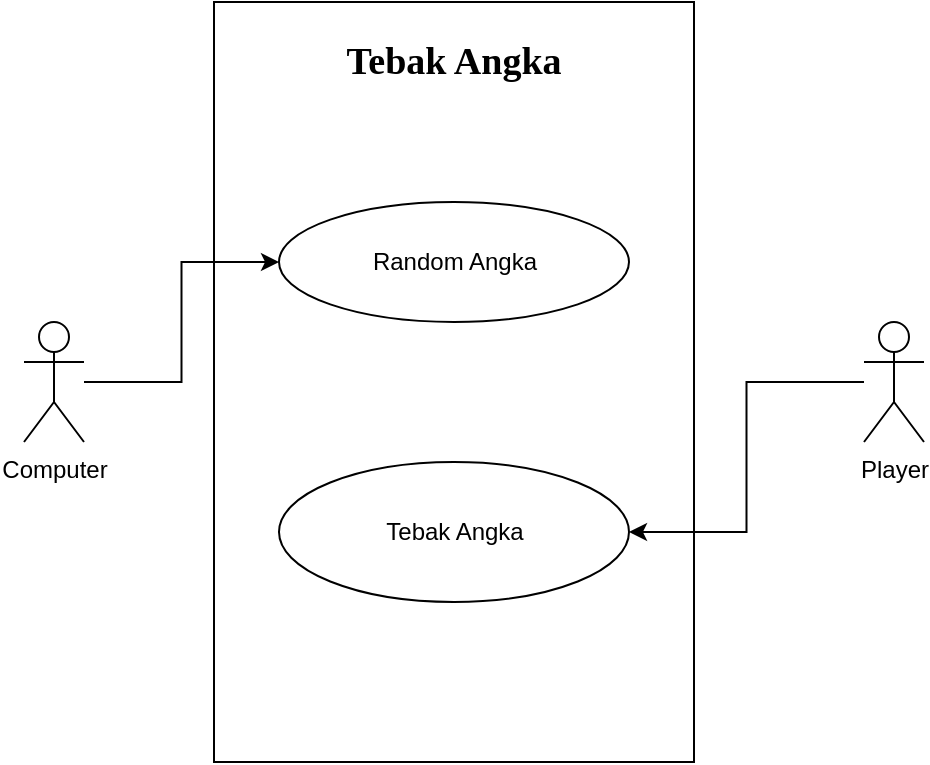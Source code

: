 <mxfile version="21.6.8" type="github">
  <diagram name="Page-1" id="v7MPocIv08fuCZ2IWvXY">
    <mxGraphModel dx="477" dy="1400" grid="1" gridSize="10" guides="1" tooltips="1" connect="1" arrows="1" fold="1" page="1" pageScale="1" pageWidth="850" pageHeight="1100" math="0" shadow="0">
      <root>
        <mxCell id="0" />
        <mxCell id="1" parent="0" />
        <mxCell id="63IOq9YHoVvW6bgtSdvj-19" value="" style="edgeStyle=orthogonalEdgeStyle;rounded=0;orthogonalLoop=1;jettySize=auto;html=1;entryX=0;entryY=0.5;entryDx=0;entryDy=0;" edge="1" parent="1" source="63IOq9YHoVvW6bgtSdvj-1" target="63IOq9YHoVvW6bgtSdvj-18">
          <mxGeometry relative="1" as="geometry" />
        </mxCell>
        <mxCell id="63IOq9YHoVvW6bgtSdvj-1" value="Computer" style="shape=umlActor;verticalLabelPosition=bottom;verticalAlign=top;html=1;outlineConnect=0;" vertex="1" parent="1">
          <mxGeometry x="90" y="330" width="30" height="60" as="geometry" />
        </mxCell>
        <mxCell id="63IOq9YHoVvW6bgtSdvj-9" value="" style="rounded=0;whiteSpace=wrap;html=1;movable=0;resizable=0;rotatable=0;deletable=0;editable=0;locked=1;connectable=0;fillColor=none;" vertex="1" parent="1">
          <mxGeometry x="185" y="170" width="240" height="380" as="geometry" />
        </mxCell>
        <mxCell id="63IOq9YHoVvW6bgtSdvj-21" style="edgeStyle=orthogonalEdgeStyle;rounded=0;orthogonalLoop=1;jettySize=auto;html=1;entryX=1;entryY=0.5;entryDx=0;entryDy=0;" edge="1" parent="1" source="63IOq9YHoVvW6bgtSdvj-17" target="63IOq9YHoVvW6bgtSdvj-23">
          <mxGeometry relative="1" as="geometry">
            <mxPoint x="315" y="410" as="targetPoint" />
          </mxGeometry>
        </mxCell>
        <mxCell id="63IOq9YHoVvW6bgtSdvj-17" value="Player" style="shape=umlActor;verticalLabelPosition=bottom;verticalAlign=top;html=1;outlineConnect=0;" vertex="1" parent="1">
          <mxGeometry x="510" y="330" width="30" height="60" as="geometry" />
        </mxCell>
        <mxCell id="63IOq9YHoVvW6bgtSdvj-18" value="Random Angka" style="ellipse;whiteSpace=wrap;html=1;verticalAlign=middle;" vertex="1" parent="1">
          <mxGeometry x="217.5" y="270" width="175" height="60" as="geometry" />
        </mxCell>
        <mxCell id="63IOq9YHoVvW6bgtSdvj-23" value="Tebak Angka" style="ellipse;whiteSpace=wrap;html=1;verticalAlign=middle;" vertex="1" parent="1">
          <mxGeometry x="217.5" y="400" width="175" height="70" as="geometry" />
        </mxCell>
        <mxCell id="63IOq9YHoVvW6bgtSdvj-24" value="&lt;font style=&quot;font-size: 19px;&quot;&gt;Tebak Angka&lt;/font&gt;" style="text;html=1;strokeColor=none;fillColor=none;align=center;verticalAlign=middle;whiteSpace=wrap;rounded=0;fontStyle=1;fontFamily=Verdana;" vertex="1" parent="1">
          <mxGeometry x="230" y="180" width="150" height="40" as="geometry" />
        </mxCell>
      </root>
    </mxGraphModel>
  </diagram>
</mxfile>
